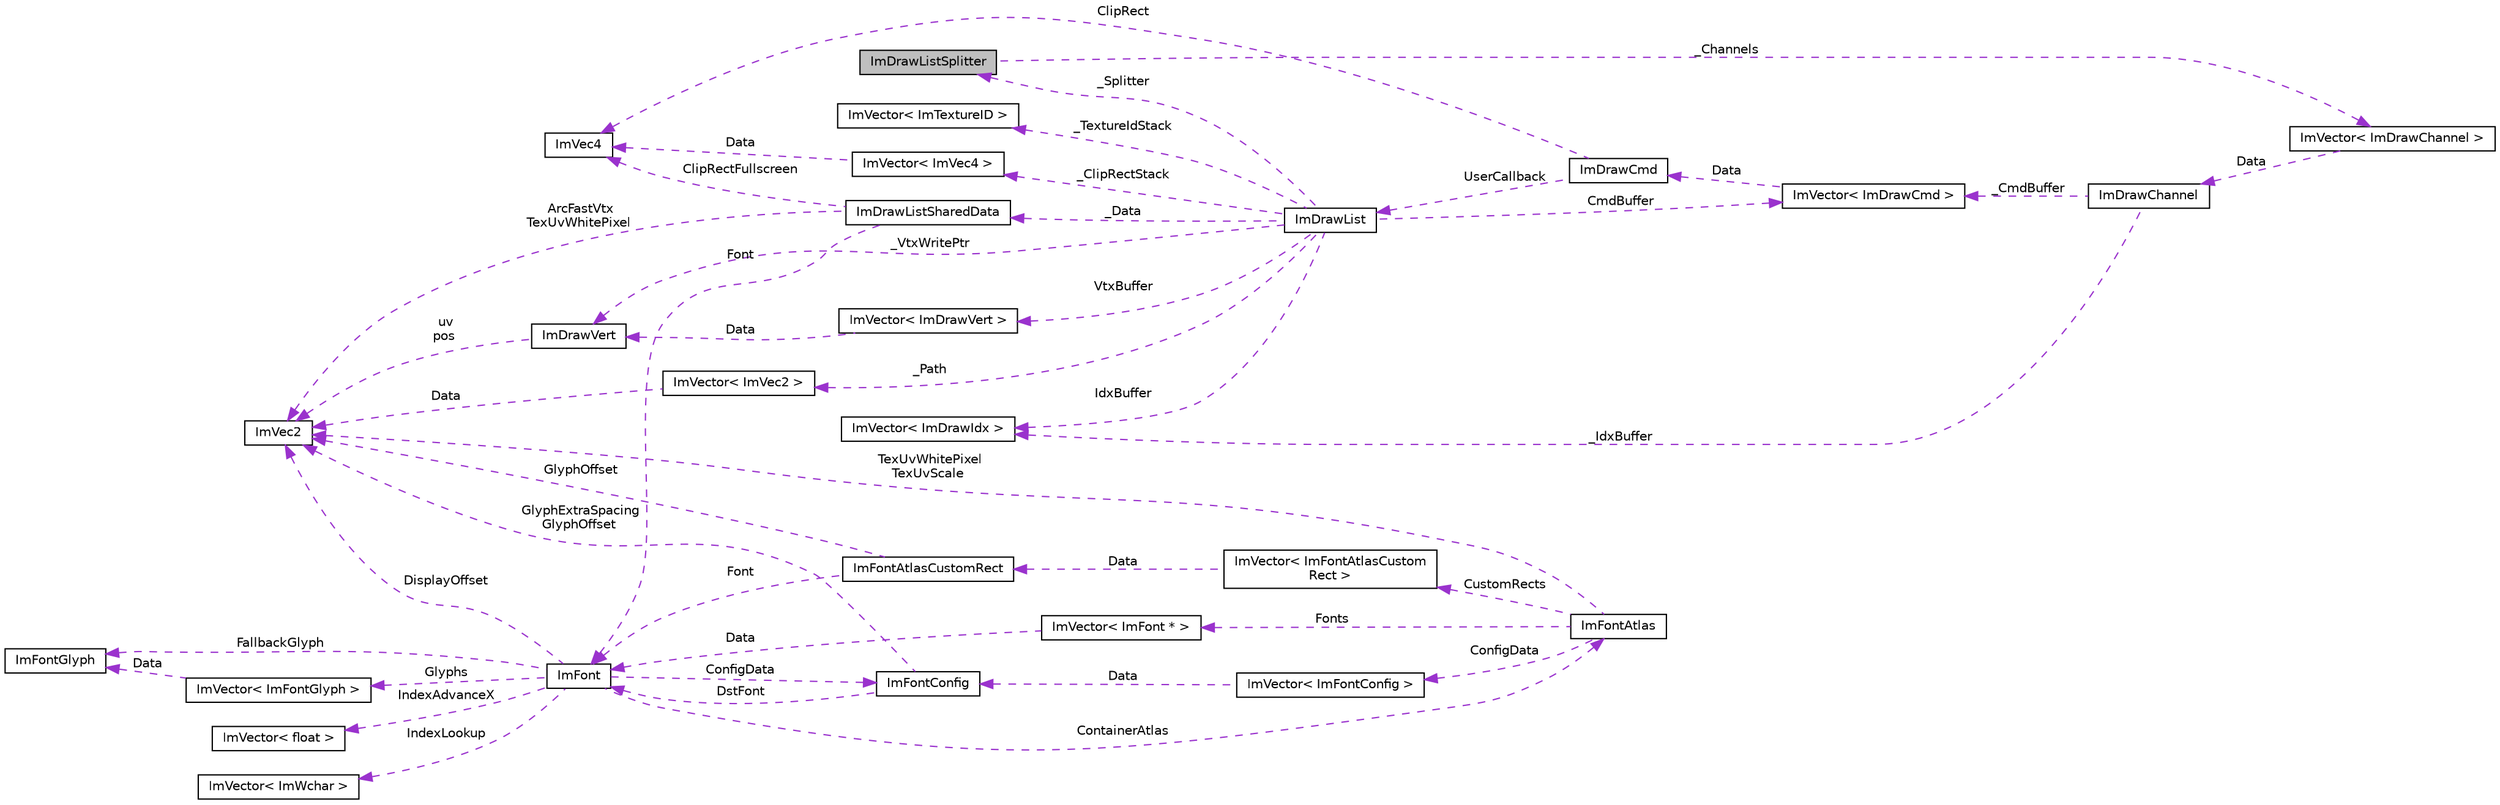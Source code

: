 digraph "ImDrawListSplitter"
{
 // LATEX_PDF_SIZE
  edge [fontname="Helvetica",fontsize="10",labelfontname="Helvetica",labelfontsize="10"];
  node [fontname="Helvetica",fontsize="10",shape=record];
  rankdir="LR";
  Node1 [label="ImDrawListSplitter",height=0.2,width=0.4,color="black", fillcolor="grey75", style="filled", fontcolor="black",tooltip=" "];
  Node2 -> Node1 [dir="back",color="darkorchid3",fontsize="10",style="dashed",label=" _Channels" ,fontname="Helvetica"];
  Node2 [label="ImVector\< ImDrawChannel \>",height=0.2,width=0.4,color="black", fillcolor="white", style="filled",URL="$struct_im_vector.html",tooltip=" "];
  Node3 -> Node2 [dir="back",color="darkorchid3",fontsize="10",style="dashed",label=" Data" ,fontname="Helvetica"];
  Node3 [label="ImDrawChannel",height=0.2,width=0.4,color="black", fillcolor="white", style="filled",URL="$struct_im_draw_channel.html",tooltip=" "];
  Node4 -> Node3 [dir="back",color="darkorchid3",fontsize="10",style="dashed",label=" _CmdBuffer" ,fontname="Helvetica"];
  Node4 [label="ImVector\< ImDrawCmd \>",height=0.2,width=0.4,color="black", fillcolor="white", style="filled",URL="$struct_im_vector.html",tooltip=" "];
  Node5 -> Node4 [dir="back",color="darkorchid3",fontsize="10",style="dashed",label=" Data" ,fontname="Helvetica"];
  Node5 [label="ImDrawCmd",height=0.2,width=0.4,color="black", fillcolor="white", style="filled",URL="$struct_im_draw_cmd.html",tooltip=" "];
  Node6 -> Node5 [dir="back",color="darkorchid3",fontsize="10",style="dashed",label=" ClipRect" ,fontname="Helvetica"];
  Node6 [label="ImVec4",height=0.2,width=0.4,color="black", fillcolor="white", style="filled",URL="$struct_im_vec4.html",tooltip=" "];
  Node7 -> Node5 [dir="back",color="darkorchid3",fontsize="10",style="dashed",label=" UserCallback" ,fontname="Helvetica"];
  Node7 [label="ImDrawList",height=0.2,width=0.4,color="black", fillcolor="white", style="filled",URL="$struct_im_draw_list.html",tooltip=" "];
  Node8 -> Node7 [dir="back",color="darkorchid3",fontsize="10",style="dashed",label=" _ClipRectStack" ,fontname="Helvetica"];
  Node8 [label="ImVector\< ImVec4 \>",height=0.2,width=0.4,color="black", fillcolor="white", style="filled",URL="$struct_im_vector.html",tooltip=" "];
  Node6 -> Node8 [dir="back",color="darkorchid3",fontsize="10",style="dashed",label=" Data" ,fontname="Helvetica"];
  Node9 -> Node7 [dir="back",color="darkorchid3",fontsize="10",style="dashed",label=" VtxBuffer" ,fontname="Helvetica"];
  Node9 [label="ImVector\< ImDrawVert \>",height=0.2,width=0.4,color="black", fillcolor="white", style="filled",URL="$struct_im_vector.html",tooltip=" "];
  Node10 -> Node9 [dir="back",color="darkorchid3",fontsize="10",style="dashed",label=" Data" ,fontname="Helvetica"];
  Node10 [label="ImDrawVert",height=0.2,width=0.4,color="black", fillcolor="white", style="filled",URL="$struct_im_draw_vert.html",tooltip=" "];
  Node11 -> Node10 [dir="back",color="darkorchid3",fontsize="10",style="dashed",label=" uv\npos" ,fontname="Helvetica"];
  Node11 [label="ImVec2",height=0.2,width=0.4,color="black", fillcolor="white", style="filled",URL="$struct_im_vec2.html",tooltip=" "];
  Node12 -> Node7 [dir="back",color="darkorchid3",fontsize="10",style="dashed",label=" _Path" ,fontname="Helvetica"];
  Node12 [label="ImVector\< ImVec2 \>",height=0.2,width=0.4,color="black", fillcolor="white", style="filled",URL="$struct_im_vector.html",tooltip=" "];
  Node11 -> Node12 [dir="back",color="darkorchid3",fontsize="10",style="dashed",label=" Data" ,fontname="Helvetica"];
  Node13 -> Node7 [dir="back",color="darkorchid3",fontsize="10",style="dashed",label=" _Data" ,fontname="Helvetica"];
  Node13 [label="ImDrawListSharedData",height=0.2,width=0.4,color="black", fillcolor="white", style="filled",URL="$struct_im_draw_list_shared_data.html",tooltip=" "];
  Node11 -> Node13 [dir="back",color="darkorchid3",fontsize="10",style="dashed",label=" ArcFastVtx\nTexUvWhitePixel" ,fontname="Helvetica"];
  Node6 -> Node13 [dir="back",color="darkorchid3",fontsize="10",style="dashed",label=" ClipRectFullscreen" ,fontname="Helvetica"];
  Node14 -> Node13 [dir="back",color="darkorchid3",fontsize="10",style="dashed",label=" Font" ,fontname="Helvetica"];
  Node14 [label="ImFont",height=0.2,width=0.4,color="black", fillcolor="white", style="filled",URL="$struct_im_font.html",tooltip=" "];
  Node15 -> Node14 [dir="back",color="darkorchid3",fontsize="10",style="dashed",label=" Glyphs" ,fontname="Helvetica"];
  Node15 [label="ImVector\< ImFontGlyph \>",height=0.2,width=0.4,color="black", fillcolor="white", style="filled",URL="$struct_im_vector.html",tooltip=" "];
  Node16 -> Node15 [dir="back",color="darkorchid3",fontsize="10",style="dashed",label=" Data" ,fontname="Helvetica"];
  Node16 [label="ImFontGlyph",height=0.2,width=0.4,color="black", fillcolor="white", style="filled",URL="$struct_im_font_glyph.html",tooltip=" "];
  Node11 -> Node14 [dir="back",color="darkorchid3",fontsize="10",style="dashed",label=" DisplayOffset" ,fontname="Helvetica"];
  Node17 -> Node14 [dir="back",color="darkorchid3",fontsize="10",style="dashed",label=" ConfigData" ,fontname="Helvetica"];
  Node17 [label="ImFontConfig",height=0.2,width=0.4,color="black", fillcolor="white", style="filled",URL="$struct_im_font_config.html",tooltip=" "];
  Node11 -> Node17 [dir="back",color="darkorchid3",fontsize="10",style="dashed",label=" GlyphExtraSpacing\nGlyphOffset" ,fontname="Helvetica"];
  Node14 -> Node17 [dir="back",color="darkorchid3",fontsize="10",style="dashed",label=" DstFont" ,fontname="Helvetica"];
  Node16 -> Node14 [dir="back",color="darkorchid3",fontsize="10",style="dashed",label=" FallbackGlyph" ,fontname="Helvetica"];
  Node18 -> Node14 [dir="back",color="darkorchid3",fontsize="10",style="dashed",label=" ContainerAtlas" ,fontname="Helvetica"];
  Node18 [label="ImFontAtlas",height=0.2,width=0.4,color="black", fillcolor="white", style="filled",URL="$struct_im_font_atlas.html",tooltip=" "];
  Node19 -> Node18 [dir="back",color="darkorchid3",fontsize="10",style="dashed",label=" Fonts" ,fontname="Helvetica"];
  Node19 [label="ImVector\< ImFont * \>",height=0.2,width=0.4,color="black", fillcolor="white", style="filled",URL="$struct_im_vector.html",tooltip=" "];
  Node14 -> Node19 [dir="back",color="darkorchid3",fontsize="10",style="dashed",label=" Data" ,fontname="Helvetica"];
  Node11 -> Node18 [dir="back",color="darkorchid3",fontsize="10",style="dashed",label=" TexUvWhitePixel\nTexUvScale" ,fontname="Helvetica"];
  Node20 -> Node18 [dir="back",color="darkorchid3",fontsize="10",style="dashed",label=" ConfigData" ,fontname="Helvetica"];
  Node20 [label="ImVector\< ImFontConfig \>",height=0.2,width=0.4,color="black", fillcolor="white", style="filled",URL="$struct_im_vector.html",tooltip=" "];
  Node17 -> Node20 [dir="back",color="darkorchid3",fontsize="10",style="dashed",label=" Data" ,fontname="Helvetica"];
  Node21 -> Node18 [dir="back",color="darkorchid3",fontsize="10",style="dashed",label=" CustomRects" ,fontname="Helvetica"];
  Node21 [label="ImVector\< ImFontAtlasCustom\lRect \>",height=0.2,width=0.4,color="black", fillcolor="white", style="filled",URL="$struct_im_vector.html",tooltip=" "];
  Node22 -> Node21 [dir="back",color="darkorchid3",fontsize="10",style="dashed",label=" Data" ,fontname="Helvetica"];
  Node22 [label="ImFontAtlasCustomRect",height=0.2,width=0.4,color="black", fillcolor="white", style="filled",URL="$struct_im_font_atlas_custom_rect.html",tooltip=" "];
  Node11 -> Node22 [dir="back",color="darkorchid3",fontsize="10",style="dashed",label=" GlyphOffset" ,fontname="Helvetica"];
  Node14 -> Node22 [dir="back",color="darkorchid3",fontsize="10",style="dashed",label=" Font" ,fontname="Helvetica"];
  Node23 -> Node14 [dir="back",color="darkorchid3",fontsize="10",style="dashed",label=" IndexAdvanceX" ,fontname="Helvetica"];
  Node23 [label="ImVector\< float \>",height=0.2,width=0.4,color="black", fillcolor="white", style="filled",URL="$struct_im_vector.html",tooltip=" "];
  Node24 -> Node14 [dir="back",color="darkorchid3",fontsize="10",style="dashed",label=" IndexLookup" ,fontname="Helvetica"];
  Node24 [label="ImVector\< ImWchar \>",height=0.2,width=0.4,color="black", fillcolor="white", style="filled",URL="$struct_im_vector.html",tooltip=" "];
  Node10 -> Node7 [dir="back",color="darkorchid3",fontsize="10",style="dashed",label=" _VtxWritePtr" ,fontname="Helvetica"];
  Node4 -> Node7 [dir="back",color="darkorchid3",fontsize="10",style="dashed",label=" CmdBuffer" ,fontname="Helvetica"];
  Node1 -> Node7 [dir="back",color="darkorchid3",fontsize="10",style="dashed",label=" _Splitter" ,fontname="Helvetica"];
  Node25 -> Node7 [dir="back",color="darkorchid3",fontsize="10",style="dashed",label=" IdxBuffer" ,fontname="Helvetica"];
  Node25 [label="ImVector\< ImDrawIdx \>",height=0.2,width=0.4,color="black", fillcolor="white", style="filled",URL="$struct_im_vector.html",tooltip=" "];
  Node26 -> Node7 [dir="back",color="darkorchid3",fontsize="10",style="dashed",label=" _TextureIdStack" ,fontname="Helvetica"];
  Node26 [label="ImVector\< ImTextureID \>",height=0.2,width=0.4,color="black", fillcolor="white", style="filled",URL="$struct_im_vector.html",tooltip=" "];
  Node25 -> Node3 [dir="back",color="darkorchid3",fontsize="10",style="dashed",label=" _IdxBuffer" ,fontname="Helvetica"];
}
